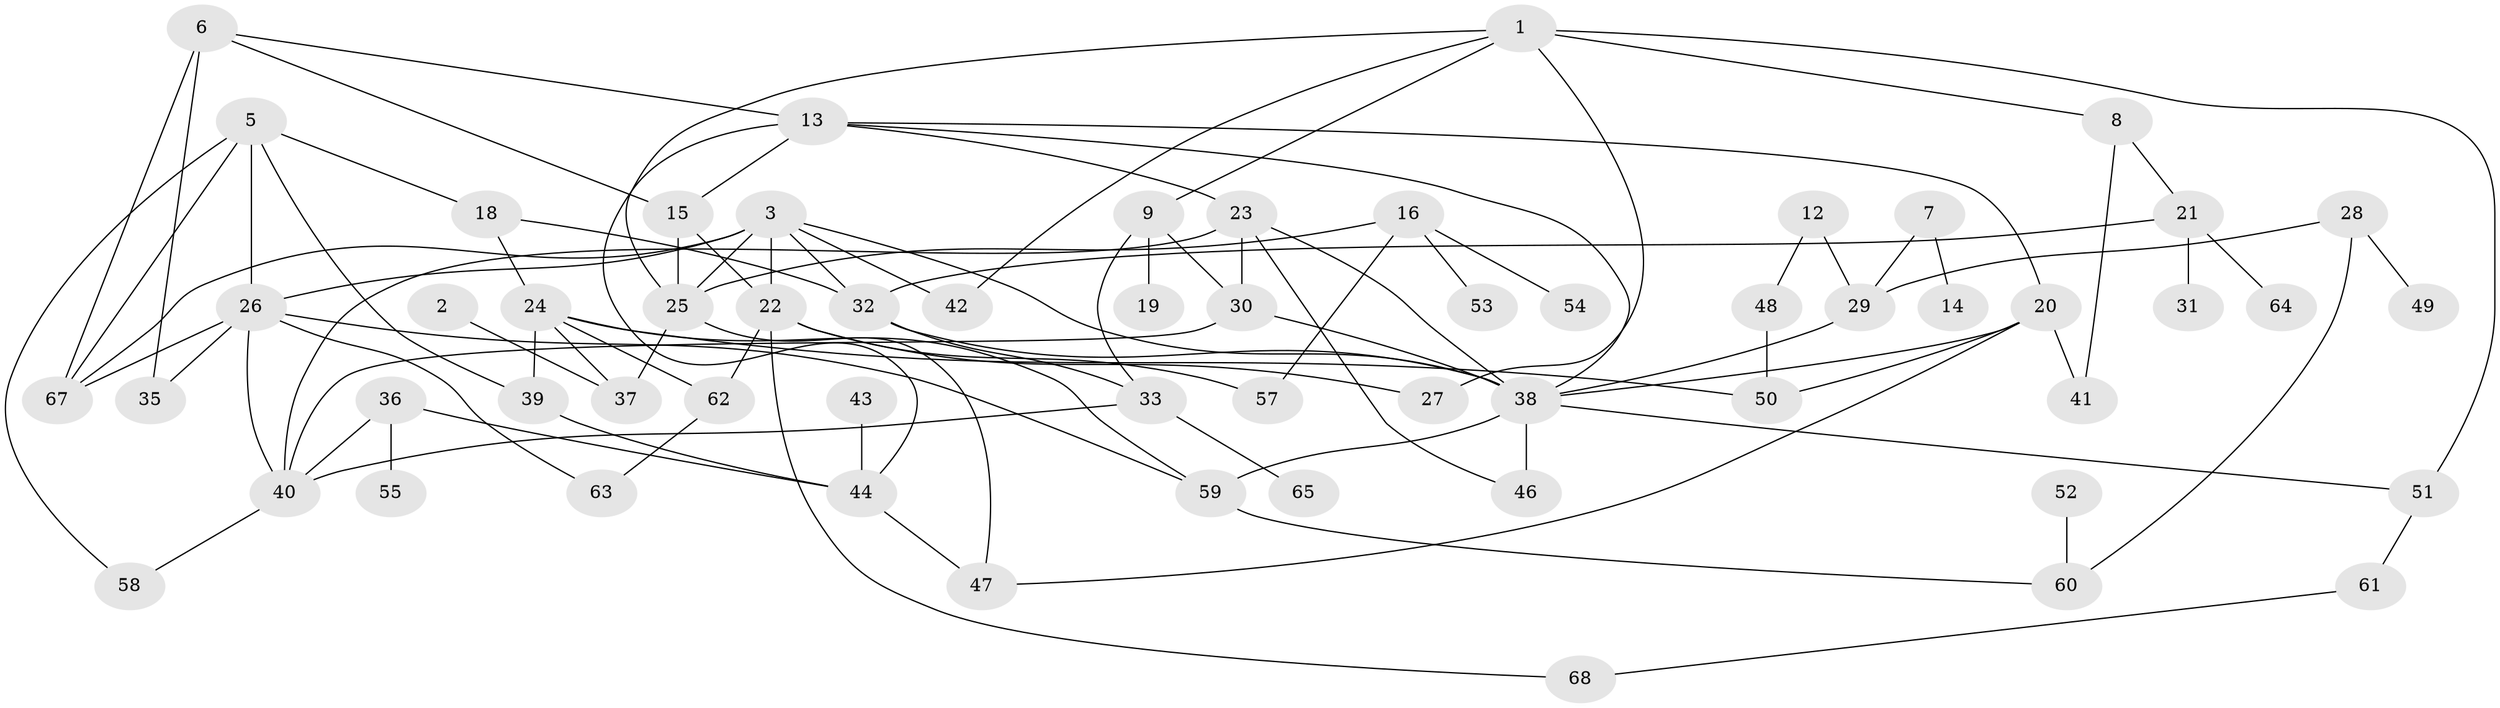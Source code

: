 // original degree distribution, {2: 0.23469387755102042, 7: 0.02040816326530612, 0: 0.09183673469387756, 3: 0.23469387755102042, 5: 0.061224489795918366, 4: 0.14285714285714285, 1: 0.15306122448979592, 6: 0.061224489795918366}
// Generated by graph-tools (version 1.1) at 2025/48/03/04/25 22:48:20]
// undirected, 60 vertices, 98 edges
graph export_dot {
  node [color=gray90,style=filled];
  1;
  2;
  3;
  5;
  6;
  7;
  8;
  9;
  12;
  13;
  14;
  15;
  16;
  18;
  19;
  20;
  21;
  22;
  23;
  24;
  25;
  26;
  27;
  28;
  29;
  30;
  31;
  32;
  33;
  35;
  36;
  37;
  38;
  39;
  40;
  41;
  42;
  43;
  44;
  46;
  47;
  48;
  49;
  50;
  51;
  52;
  53;
  54;
  55;
  57;
  58;
  59;
  60;
  61;
  62;
  63;
  64;
  65;
  67;
  68;
  1 -- 8 [weight=1.0];
  1 -- 9 [weight=1.0];
  1 -- 25 [weight=1.0];
  1 -- 27 [weight=1.0];
  1 -- 42 [weight=1.0];
  1 -- 51 [weight=1.0];
  2 -- 37 [weight=1.0];
  3 -- 22 [weight=1.0];
  3 -- 25 [weight=1.0];
  3 -- 26 [weight=1.0];
  3 -- 32 [weight=1.0];
  3 -- 38 [weight=1.0];
  3 -- 42 [weight=1.0];
  3 -- 67 [weight=1.0];
  5 -- 18 [weight=1.0];
  5 -- 26 [weight=2.0];
  5 -- 39 [weight=1.0];
  5 -- 58 [weight=1.0];
  5 -- 67 [weight=1.0];
  6 -- 13 [weight=1.0];
  6 -- 15 [weight=1.0];
  6 -- 35 [weight=1.0];
  6 -- 67 [weight=1.0];
  7 -- 14 [weight=1.0];
  7 -- 29 [weight=1.0];
  8 -- 21 [weight=1.0];
  8 -- 41 [weight=1.0];
  9 -- 19 [weight=1.0];
  9 -- 30 [weight=1.0];
  9 -- 33 [weight=1.0];
  12 -- 29 [weight=1.0];
  12 -- 48 [weight=1.0];
  13 -- 15 [weight=1.0];
  13 -- 20 [weight=1.0];
  13 -- 23 [weight=1.0];
  13 -- 38 [weight=1.0];
  13 -- 44 [weight=1.0];
  15 -- 22 [weight=1.0];
  15 -- 25 [weight=1.0];
  16 -- 25 [weight=1.0];
  16 -- 53 [weight=1.0];
  16 -- 54 [weight=1.0];
  16 -- 57 [weight=1.0];
  18 -- 24 [weight=1.0];
  18 -- 32 [weight=1.0];
  20 -- 38 [weight=1.0];
  20 -- 41 [weight=1.0];
  20 -- 47 [weight=1.0];
  20 -- 50 [weight=1.0];
  21 -- 31 [weight=1.0];
  21 -- 32 [weight=1.0];
  21 -- 64 [weight=1.0];
  22 -- 27 [weight=1.0];
  22 -- 57 [weight=1.0];
  22 -- 62 [weight=1.0];
  22 -- 68 [weight=1.0];
  23 -- 30 [weight=1.0];
  23 -- 38 [weight=1.0];
  23 -- 40 [weight=1.0];
  23 -- 46 [weight=1.0];
  24 -- 37 [weight=1.0];
  24 -- 39 [weight=1.0];
  24 -- 50 [weight=1.0];
  24 -- 59 [weight=1.0];
  24 -- 62 [weight=1.0];
  25 -- 37 [weight=1.0];
  25 -- 47 [weight=1.0];
  26 -- 35 [weight=1.0];
  26 -- 40 [weight=1.0];
  26 -- 59 [weight=1.0];
  26 -- 63 [weight=1.0];
  26 -- 67 [weight=1.0];
  28 -- 29 [weight=1.0];
  28 -- 49 [weight=1.0];
  28 -- 60 [weight=1.0];
  29 -- 38 [weight=1.0];
  30 -- 38 [weight=1.0];
  30 -- 40 [weight=1.0];
  32 -- 33 [weight=1.0];
  32 -- 38 [weight=2.0];
  33 -- 40 [weight=1.0];
  33 -- 65 [weight=1.0];
  36 -- 40 [weight=1.0];
  36 -- 44 [weight=1.0];
  36 -- 55 [weight=1.0];
  38 -- 46 [weight=2.0];
  38 -- 51 [weight=1.0];
  38 -- 59 [weight=2.0];
  39 -- 44 [weight=1.0];
  40 -- 58 [weight=1.0];
  43 -- 44 [weight=1.0];
  44 -- 47 [weight=1.0];
  48 -- 50 [weight=1.0];
  51 -- 61 [weight=1.0];
  52 -- 60 [weight=1.0];
  59 -- 60 [weight=1.0];
  61 -- 68 [weight=1.0];
  62 -- 63 [weight=1.0];
}
